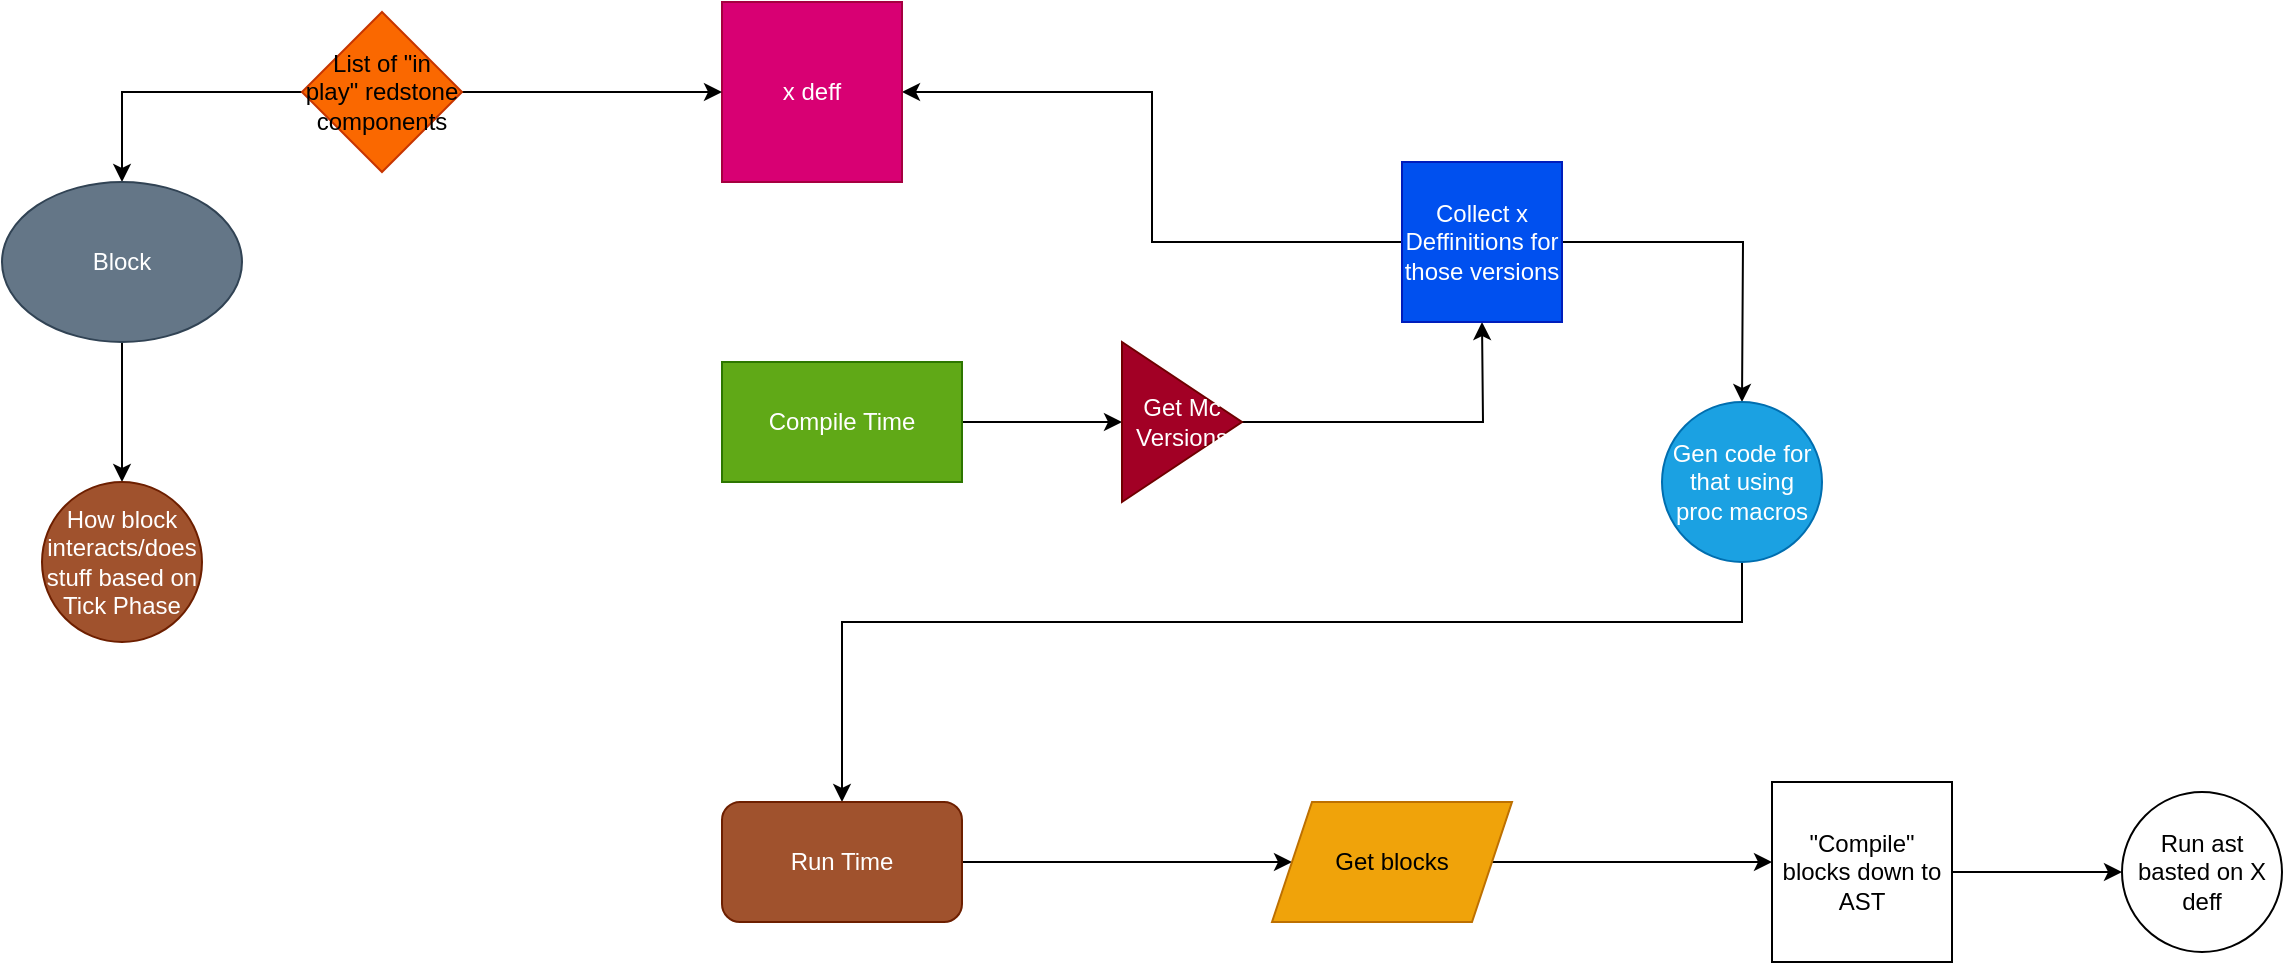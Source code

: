 <mxfile version="20.8.16" type="device"><diagram name="Page-1" id="e2CQaRn5nuG3dfMJusml"><mxGraphModel dx="1418" dy="828" grid="1" gridSize="10" guides="1" tooltips="1" connect="1" arrows="1" fold="1" page="1" pageScale="1" pageWidth="1600" pageHeight="1200" math="0" shadow="0"><root><mxCell id="0"/><mxCell id="1" parent="0"/><mxCell id="AWsTiloyLfhB5x1AZks2-5" style="edgeStyle=orthogonalEdgeStyle;rounded=0;orthogonalLoop=1;jettySize=auto;html=1;entryX=0;entryY=0.5;entryDx=0;entryDy=0;" parent="1" source="AWsTiloyLfhB5x1AZks2-1" target="AWsTiloyLfhB5x1AZks2-2" edge="1"><mxGeometry relative="1" as="geometry"/></mxCell><mxCell id="AWsTiloyLfhB5x1AZks2-1" value="Compile Time" style="rounded=0;whiteSpace=wrap;html=1;fillColor=#60a917;fontColor=#ffffff;strokeColor=#2D7600;" parent="1" vertex="1"><mxGeometry x="705" y="620" width="120" height="60" as="geometry"/></mxCell><mxCell id="AWsTiloyLfhB5x1AZks2-6" style="edgeStyle=orthogonalEdgeStyle;rounded=0;orthogonalLoop=1;jettySize=auto;html=1;" parent="1" source="AWsTiloyLfhB5x1AZks2-2" edge="1"><mxGeometry relative="1" as="geometry"><mxPoint x="1085.0" y="600.0" as="targetPoint"/></mxGeometry></mxCell><mxCell id="AWsTiloyLfhB5x1AZks2-2" value="Get Mc Versions" style="triangle;whiteSpace=wrap;html=1;fillColor=#a20025;fontColor=#ffffff;strokeColor=#6F0000;" parent="1" vertex="1"><mxGeometry x="905" y="610" width="60" height="80" as="geometry"/></mxCell><mxCell id="AWsTiloyLfhB5x1AZks2-8" style="edgeStyle=orthogonalEdgeStyle;rounded=0;orthogonalLoop=1;jettySize=auto;html=1;" parent="1" source="AWsTiloyLfhB5x1AZks2-7" edge="1"><mxGeometry relative="1" as="geometry"><mxPoint x="1215.0" y="640.0" as="targetPoint"/></mxGeometry></mxCell><mxCell id="AWsTiloyLfhB5x1AZks2-11" style="edgeStyle=orthogonalEdgeStyle;rounded=0;orthogonalLoop=1;jettySize=auto;html=1;entryX=1;entryY=0.5;entryDx=0;entryDy=0;" parent="1" source="AWsTiloyLfhB5x1AZks2-7" target="AWsTiloyLfhB5x1AZks2-10" edge="1"><mxGeometry relative="1" as="geometry"/></mxCell><mxCell id="AWsTiloyLfhB5x1AZks2-7" value="Collect x Deffinitions for those versions" style="whiteSpace=wrap;html=1;aspect=fixed;fillColor=#0050ef;fontColor=#ffffff;strokeColor=#001DBC;" parent="1" vertex="1"><mxGeometry x="1045" y="520" width="80" height="80" as="geometry"/></mxCell><mxCell id="AWsTiloyLfhB5x1AZks2-22" style="edgeStyle=orthogonalEdgeStyle;rounded=0;orthogonalLoop=1;jettySize=auto;html=1;" parent="1" source="AWsTiloyLfhB5x1AZks2-9" target="AWsTiloyLfhB5x1AZks2-21" edge="1"><mxGeometry relative="1" as="geometry"><Array as="points"><mxPoint x="1215" y="750"/><mxPoint x="765" y="750"/></Array></mxGeometry></mxCell><mxCell id="AWsTiloyLfhB5x1AZks2-9" value="Gen code for that using proc macros" style="ellipse;whiteSpace=wrap;html=1;aspect=fixed;fillColor=#1ba1e2;fontColor=#ffffff;strokeColor=#006EAF;" parent="1" vertex="1"><mxGeometry x="1175" y="640" width="80" height="80" as="geometry"/></mxCell><mxCell id="AWsTiloyLfhB5x1AZks2-10" value="x deff" style="whiteSpace=wrap;html=1;aspect=fixed;fillColor=#d80073;fontColor=#ffffff;strokeColor=#A50040;" parent="1" vertex="1"><mxGeometry x="705" y="440" width="90" height="90" as="geometry"/></mxCell><mxCell id="AWsTiloyLfhB5x1AZks2-13" style="edgeStyle=orthogonalEdgeStyle;rounded=0;orthogonalLoop=1;jettySize=auto;html=1;entryX=0;entryY=0.5;entryDx=0;entryDy=0;" parent="1" source="AWsTiloyLfhB5x1AZks2-12" target="AWsTiloyLfhB5x1AZks2-10" edge="1"><mxGeometry relative="1" as="geometry"/></mxCell><mxCell id="AWsTiloyLfhB5x1AZks2-15" style="edgeStyle=orthogonalEdgeStyle;rounded=0;orthogonalLoop=1;jettySize=auto;html=1;entryX=0.5;entryY=0;entryDx=0;entryDy=0;" parent="1" source="AWsTiloyLfhB5x1AZks2-12" target="AWsTiloyLfhB5x1AZks2-14" edge="1"><mxGeometry relative="1" as="geometry"/></mxCell><mxCell id="AWsTiloyLfhB5x1AZks2-12" value="List of &quot;in play&quot; redstone components" style="rhombus;whiteSpace=wrap;html=1;fillColor=#fa6800;fontColor=#000000;strokeColor=#C73500;" parent="1" vertex="1"><mxGeometry x="495" y="445" width="80" height="80" as="geometry"/></mxCell><mxCell id="AWsTiloyLfhB5x1AZks2-17" style="edgeStyle=orthogonalEdgeStyle;rounded=0;orthogonalLoop=1;jettySize=auto;html=1;" parent="1" source="AWsTiloyLfhB5x1AZks2-14" target="AWsTiloyLfhB5x1AZks2-16" edge="1"><mxGeometry relative="1" as="geometry"/></mxCell><mxCell id="AWsTiloyLfhB5x1AZks2-14" value="Block" style="ellipse;whiteSpace=wrap;html=1;fillColor=#647687;fontColor=#ffffff;strokeColor=#314354;" parent="1" vertex="1"><mxGeometry x="345" y="530" width="120" height="80" as="geometry"/></mxCell><mxCell id="AWsTiloyLfhB5x1AZks2-16" value="How block interacts/does stuff based on Tick Phase" style="ellipse;whiteSpace=wrap;html=1;aspect=fixed;fillColor=#a0522d;fontColor=#ffffff;strokeColor=#6D1F00;" parent="1" vertex="1"><mxGeometry x="365" y="680" width="80" height="80" as="geometry"/></mxCell><mxCell id="AWsTiloyLfhB5x1AZks2-23" style="edgeStyle=orthogonalEdgeStyle;rounded=0;orthogonalLoop=1;jettySize=auto;html=1;" parent="1" source="AWsTiloyLfhB5x1AZks2-21" edge="1"><mxGeometry relative="1" as="geometry"><mxPoint x="990.0" y="870" as="targetPoint"/></mxGeometry></mxCell><mxCell id="AWsTiloyLfhB5x1AZks2-21" value="Run Time" style="rounded=1;whiteSpace=wrap;html=1;fillColor=#a0522d;fontColor=#ffffff;strokeColor=#6D1F00;" parent="1" vertex="1"><mxGeometry x="705" y="840" width="120" height="60" as="geometry"/></mxCell><mxCell id="6AfwAY5JY0a7OyiG0mhq-2" style="edgeStyle=orthogonalEdgeStyle;rounded=0;orthogonalLoop=1;jettySize=auto;html=1;" parent="1" source="AWsTiloyLfhB5x1AZks2-24" edge="1"><mxGeometry relative="1" as="geometry"><mxPoint x="1230" y="870" as="targetPoint"/></mxGeometry></mxCell><mxCell id="AWsTiloyLfhB5x1AZks2-24" value="Get blocks" style="shape=parallelogram;perimeter=parallelogramPerimeter;whiteSpace=wrap;html=1;fixedSize=1;fillColor=#f0a30a;strokeColor=#BD7000;fontColor=#000000;" parent="1" vertex="1"><mxGeometry x="980" y="840" width="120" height="60" as="geometry"/></mxCell><mxCell id="6AfwAY5JY0a7OyiG0mhq-7" value="" style="edgeStyle=orthogonalEdgeStyle;rounded=0;orthogonalLoop=1;jettySize=auto;html=1;" parent="1" source="6AfwAY5JY0a7OyiG0mhq-3" target="6AfwAY5JY0a7OyiG0mhq-6" edge="1"><mxGeometry relative="1" as="geometry"/></mxCell><mxCell id="6AfwAY5JY0a7OyiG0mhq-3" value="&quot;Compile&quot;&lt;br&gt;blocks down to AST" style="whiteSpace=wrap;html=1;aspect=fixed;" parent="1" vertex="1"><mxGeometry x="1230" y="830" width="90" height="90" as="geometry"/></mxCell><mxCell id="6AfwAY5JY0a7OyiG0mhq-6" value="Run ast basted on X deff" style="ellipse;whiteSpace=wrap;html=1;" parent="1" vertex="1"><mxGeometry x="1405" y="835" width="80" height="80" as="geometry"/></mxCell></root></mxGraphModel></diagram></mxfile>